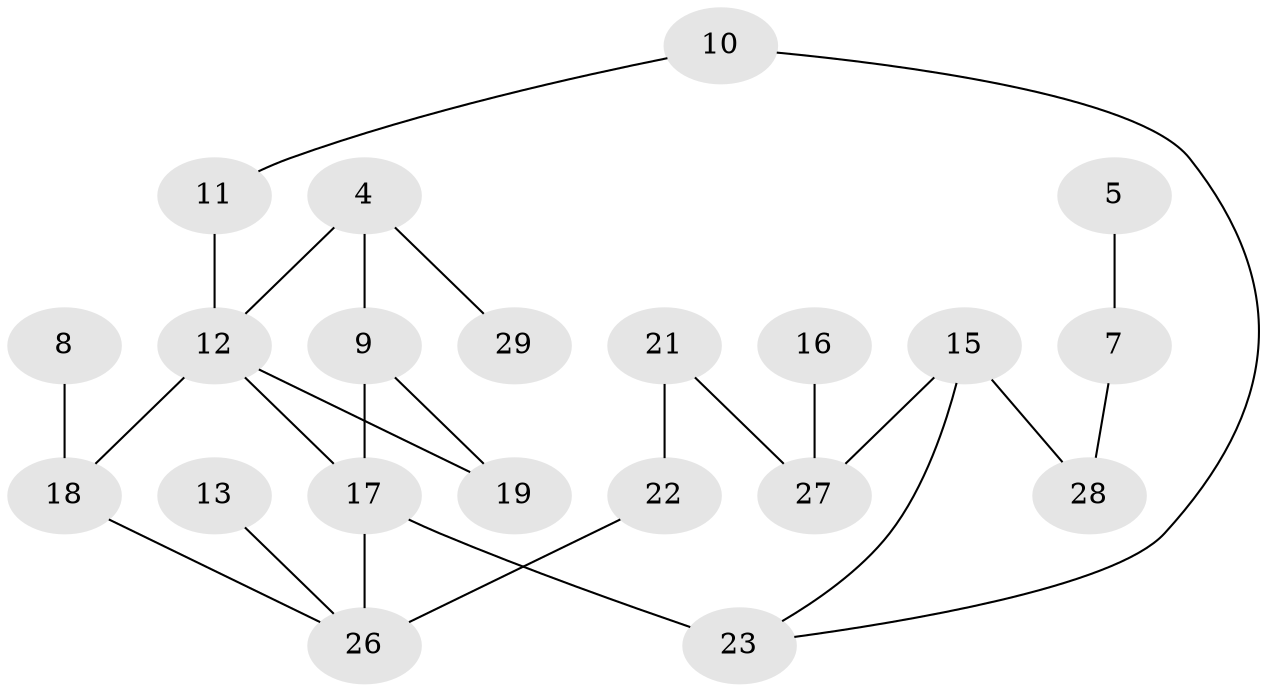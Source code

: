 // original degree distribution, {1: 0.3157894736842105, 0: 0.08771929824561403, 2: 0.3157894736842105, 3: 0.19298245614035087, 4: 0.05263157894736842, 5: 0.017543859649122806, 6: 0.017543859649122806}
// Generated by graph-tools (version 1.1) at 2025/25/03/09/25 03:25:15]
// undirected, 21 vertices, 25 edges
graph export_dot {
graph [start="1"]
  node [color=gray90,style=filled];
  4;
  5;
  7;
  8;
  9;
  10;
  11;
  12;
  13;
  15;
  16;
  17;
  18;
  19;
  21;
  22;
  23;
  26;
  27;
  28;
  29;
  4 -- 9 [weight=1.0];
  4 -- 12 [weight=1.0];
  4 -- 29 [weight=1.0];
  5 -- 7 [weight=1.0];
  7 -- 28 [weight=1.0];
  8 -- 18 [weight=1.0];
  9 -- 17 [weight=1.0];
  9 -- 19 [weight=1.0];
  10 -- 11 [weight=1.0];
  10 -- 23 [weight=1.0];
  11 -- 12 [weight=1.0];
  12 -- 17 [weight=1.0];
  12 -- 18 [weight=1.0];
  12 -- 19 [weight=1.0];
  13 -- 26 [weight=1.0];
  15 -- 23 [weight=1.0];
  15 -- 27 [weight=1.0];
  15 -- 28 [weight=1.0];
  16 -- 27 [weight=1.0];
  17 -- 23 [weight=2.0];
  17 -- 26 [weight=1.0];
  18 -- 26 [weight=1.0];
  21 -- 22 [weight=1.0];
  21 -- 27 [weight=1.0];
  22 -- 26 [weight=2.0];
}
